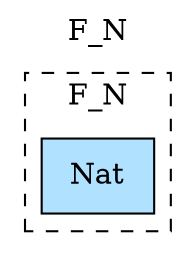 digraph {graph[label=F_N,labelloc=tl,labelfontsize=12];
subgraph cluster_F_N{style=dashed;label=F_N;
"Nat"[shape=record,fillcolor=lightskyblue1,style = filled,label="Nat"];


}
}